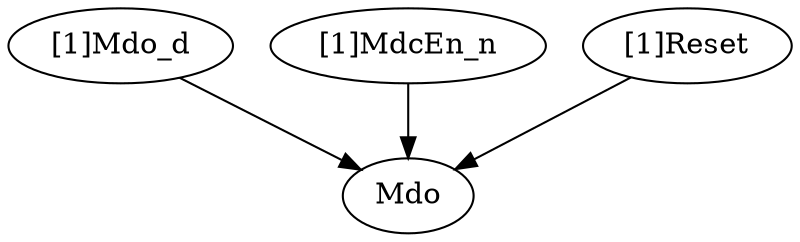 strict digraph "" {
	"[1]Mdo_d"	 [complexity=3,
		importance=0.220502778721,
		rank=0.0735009262402];
	Mdo	 [complexity=0,
		importance=0.10699851328,
		rank=0.0];
	"[1]Mdo_d" -> Mdo;
	"[1]MdcEn_n"	 [complexity=1,
		importance=0.150067004739,
		rank=0.150067004739];
	"[1]MdcEn_n" -> Mdo;
	"[1]Reset"	 [complexity=1,
		importance=0.257065518018,
		rank=0.257065518018];
	"[1]Reset" -> Mdo;
}
